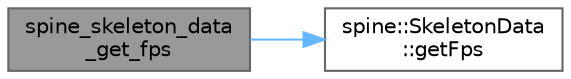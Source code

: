 digraph "spine_skeleton_data_get_fps"
{
 // LATEX_PDF_SIZE
  bgcolor="transparent";
  edge [fontname=Helvetica,fontsize=10,labelfontname=Helvetica,labelfontsize=10];
  node [fontname=Helvetica,fontsize=10,shape=box,height=0.2,width=0.4];
  rankdir="LR";
  Node1 [id="Node000001",label="spine_skeleton_data\l_get_fps",height=0.2,width=0.4,color="gray40", fillcolor="grey60", style="filled", fontcolor="black",tooltip=" "];
  Node1 -> Node2 [id="edge1_Node000001_Node000002",color="steelblue1",style="solid",tooltip=" "];
  Node2 [id="Node000002",label="spine::SkeletonData\l::getFps",height=0.2,width=0.4,color="grey40", fillcolor="white", style="filled",URL="$classspine_1_1_skeleton_data.html#a7bf4f3e19bda5a2e750aa8e1c959d995",tooltip="The dopesheet FPS in Spine. Available only when nonessential data was exported."];
}
